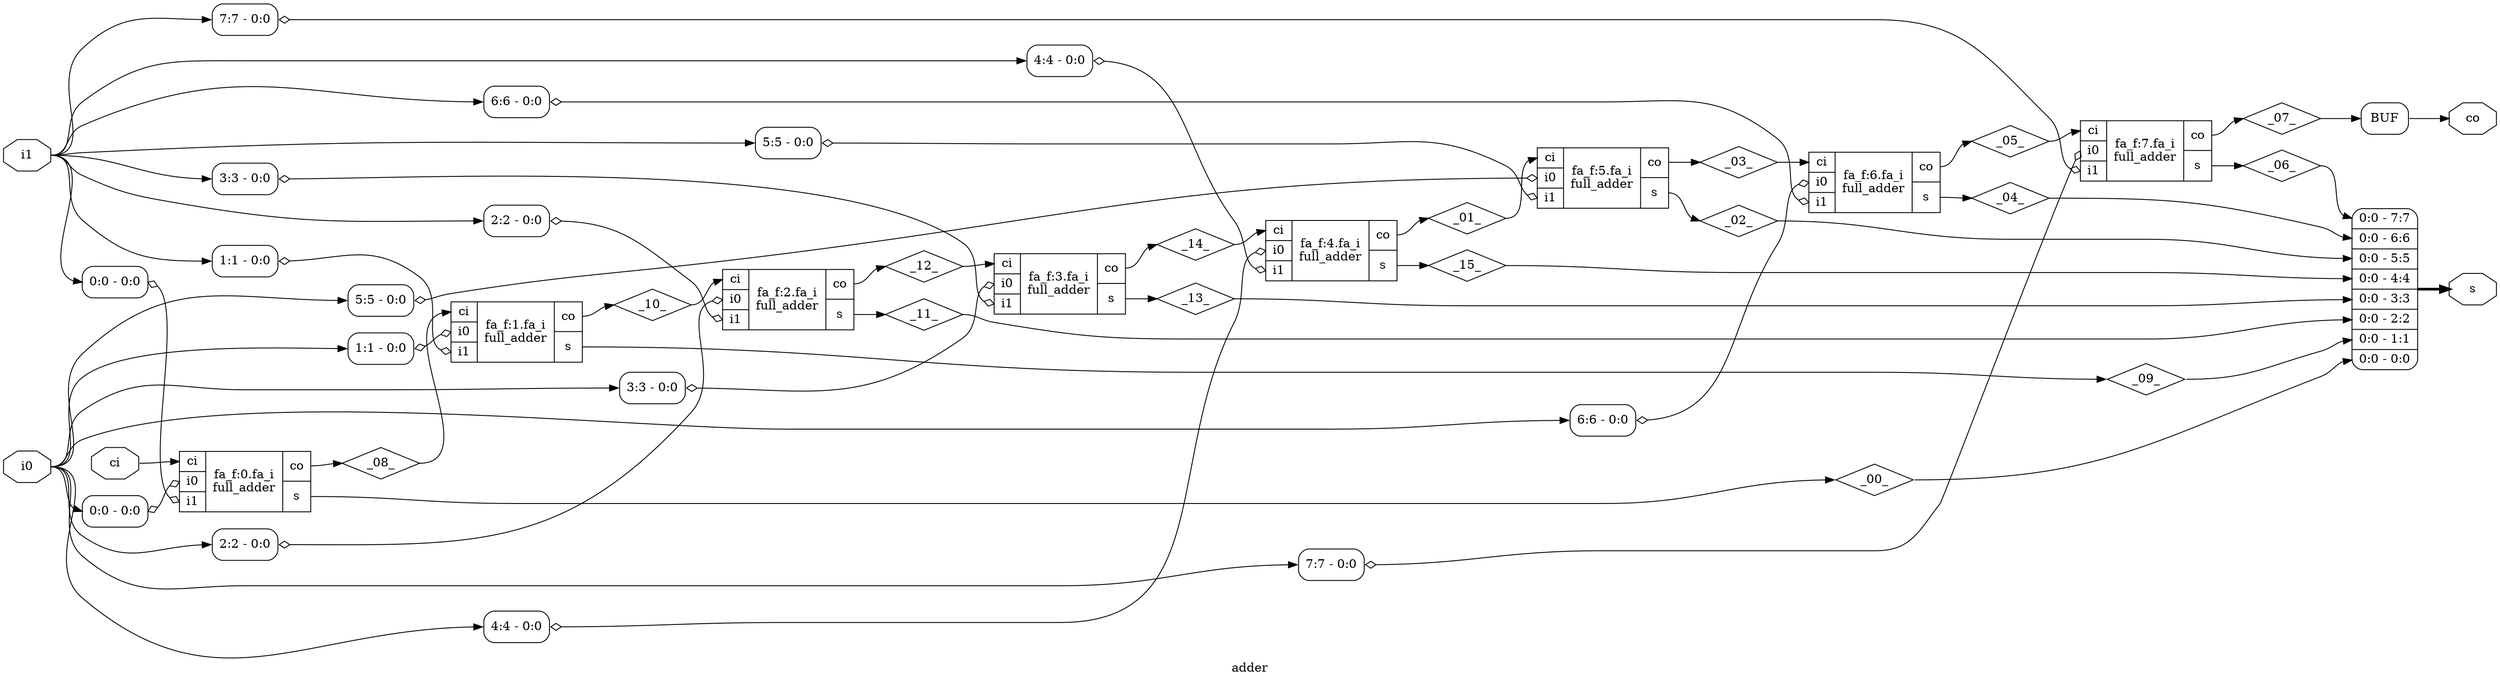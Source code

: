 digraph "adder" {
label="adder";
rankdir="LR";
remincross=true;
n1 [ shape=octagon, label="s", color="black", fontcolor="black" ];
n2 [ shape=octagon, label="i1", color="black", fontcolor="black" ];
n3 [ shape=octagon, label="i0", color="black", fontcolor="black" ];
n4 [ shape=octagon, label="co", color="black", fontcolor="black" ];
n5 [ shape=octagon, label="ci", color="black", fontcolor="black" ];
n6 [ shape=diamond, label="_15_", color="black", fontcolor="black" ];
n7 [ shape=diamond, label="_14_", color="black", fontcolor="black" ];
n8 [ shape=diamond, label="_13_", color="black", fontcolor="black" ];
n9 [ shape=diamond, label="_12_", color="black", fontcolor="black" ];
n10 [ shape=diamond, label="_11_", color="black", fontcolor="black" ];
n11 [ shape=diamond, label="_10_", color="black", fontcolor="black" ];
n12 [ shape=diamond, label="_09_", color="black", fontcolor="black" ];
n13 [ shape=diamond, label="_08_", color="black", fontcolor="black" ];
n14 [ shape=diamond, label="_07_", color="black", fontcolor="black" ];
n15 [ shape=diamond, label="_06_", color="black", fontcolor="black" ];
n16 [ shape=diamond, label="_05_", color="black", fontcolor="black" ];
n17 [ shape=diamond, label="_04_", color="black", fontcolor="black" ];
n18 [ shape=diamond, label="_03_", color="black", fontcolor="black" ];
n19 [ shape=diamond, label="_02_", color="black", fontcolor="black" ];
n20 [ shape=diamond, label="_01_", color="black", fontcolor="black" ];
n21 [ shape=diamond, label="_00_", color="black", fontcolor="black" ];
c22 [ shape=record, label="{{<p5> ci|<p3> i0|<p2> i1}|fa_f:7.fa_i\nfull_adder|{<p4> co|<p1> s}}" ];
x0 [ shape=record, style=rounded, label="<s0> 7:7 - 0:0 " ];
x0:e -> c22:p2:w [arrowhead=odiamond, arrowtail=odiamond, dir=both, color="black", label=""];
x1 [ shape=record, style=rounded, label="<s0> 7:7 - 0:0 " ];
x1:e -> c22:p3:w [arrowhead=odiamond, arrowtail=odiamond, dir=both, color="black", label=""];
c23 [ shape=record, label="{{<p5> ci|<p3> i0|<p2> i1}|fa_f:6.fa_i\nfull_adder|{<p4> co|<p1> s}}" ];
x2 [ shape=record, style=rounded, label="<s0> 6:6 - 0:0 " ];
x2:e -> c23:p2:w [arrowhead=odiamond, arrowtail=odiamond, dir=both, color="black", label=""];
x3 [ shape=record, style=rounded, label="<s0> 6:6 - 0:0 " ];
x3:e -> c23:p3:w [arrowhead=odiamond, arrowtail=odiamond, dir=both, color="black", label=""];
c24 [ shape=record, label="{{<p5> ci|<p3> i0|<p2> i1}|fa_f:5.fa_i\nfull_adder|{<p4> co|<p1> s}}" ];
x4 [ shape=record, style=rounded, label="<s0> 5:5 - 0:0 " ];
x4:e -> c24:p2:w [arrowhead=odiamond, arrowtail=odiamond, dir=both, color="black", label=""];
x5 [ shape=record, style=rounded, label="<s0> 5:5 - 0:0 " ];
x5:e -> c24:p3:w [arrowhead=odiamond, arrowtail=odiamond, dir=both, color="black", label=""];
c25 [ shape=record, label="{{<p5> ci|<p3> i0|<p2> i1}|fa_f:4.fa_i\nfull_adder|{<p4> co|<p1> s}}" ];
x6 [ shape=record, style=rounded, label="<s0> 4:4 - 0:0 " ];
x6:e -> c25:p2:w [arrowhead=odiamond, arrowtail=odiamond, dir=both, color="black", label=""];
x7 [ shape=record, style=rounded, label="<s0> 4:4 - 0:0 " ];
x7:e -> c25:p3:w [arrowhead=odiamond, arrowtail=odiamond, dir=both, color="black", label=""];
c26 [ shape=record, label="{{<p5> ci|<p3> i0|<p2> i1}|fa_f:3.fa_i\nfull_adder|{<p4> co|<p1> s}}" ];
x8 [ shape=record, style=rounded, label="<s0> 3:3 - 0:0 " ];
x8:e -> c26:p2:w [arrowhead=odiamond, arrowtail=odiamond, dir=both, color="black", label=""];
x9 [ shape=record, style=rounded, label="<s0> 3:3 - 0:0 " ];
x9:e -> c26:p3:w [arrowhead=odiamond, arrowtail=odiamond, dir=both, color="black", label=""];
c27 [ shape=record, label="{{<p5> ci|<p3> i0|<p2> i1}|fa_f:2.fa_i\nfull_adder|{<p4> co|<p1> s}}" ];
x10 [ shape=record, style=rounded, label="<s0> 2:2 - 0:0 " ];
x10:e -> c27:p2:w [arrowhead=odiamond, arrowtail=odiamond, dir=both, color="black", label=""];
x11 [ shape=record, style=rounded, label="<s0> 2:2 - 0:0 " ];
x11:e -> c27:p3:w [arrowhead=odiamond, arrowtail=odiamond, dir=both, color="black", label=""];
c28 [ shape=record, label="{{<p5> ci|<p3> i0|<p2> i1}|fa_f:1.fa_i\nfull_adder|{<p4> co|<p1> s}}" ];
x12 [ shape=record, style=rounded, label="<s0> 1:1 - 0:0 " ];
x12:e -> c28:p2:w [arrowhead=odiamond, arrowtail=odiamond, dir=both, color="black", label=""];
x13 [ shape=record, style=rounded, label="<s0> 1:1 - 0:0 " ];
x13:e -> c28:p3:w [arrowhead=odiamond, arrowtail=odiamond, dir=both, color="black", label=""];
c29 [ shape=record, label="{{<p5> ci|<p3> i0|<p2> i1}|fa_f:0.fa_i\nfull_adder|{<p4> co|<p1> s}}" ];
x14 [ shape=record, style=rounded, label="<s0> 0:0 - 0:0 " ];
x14:e -> c29:p2:w [arrowhead=odiamond, arrowtail=odiamond, dir=both, color="black", label=""];
x15 [ shape=record, style=rounded, label="<s0> 0:0 - 0:0 " ];
x15:e -> c29:p3:w [arrowhead=odiamond, arrowtail=odiamond, dir=both, color="black", label=""];
x16 [ shape=record, style=rounded, label="<s7> 0:0 - 7:7 |<s6> 0:0 - 6:6 |<s5> 0:0 - 5:5 |<s4> 0:0 - 4:4 |<s3> 0:0 - 3:3 |<s2> 0:0 - 2:2 |<s1> 0:0 - 1:1 |<s0> 0:0 - 0:0 " ];
x17 [shape=box, style=rounded, label="BUF"];
x16:e -> n1:w [color="black", style="setlinewidth(3)", label=""];
c27:p1:e -> n10:w [color="black", label=""];
n10:e -> x16:s2:w [color="black", label=""];
c28:p4:e -> n11:w [color="black", label=""];
n11:e -> c27:p5:w [color="black", label=""];
c28:p1:e -> n12:w [color="black", label=""];
n12:e -> x16:s1:w [color="black", label=""];
c29:p4:e -> n13:w [color="black", label=""];
n13:e -> c28:p5:w [color="black", label=""];
c22:p4:e -> n14:w [color="black", label=""];
n14:e -> x17:w:w [color="black", label=""];
c22:p1:e -> n15:w [color="black", label=""];
n15:e -> x16:s7:w [color="black", label=""];
c23:p4:e -> n16:w [color="black", label=""];
n16:e -> c22:p5:w [color="black", label=""];
c23:p1:e -> n17:w [color="black", label=""];
n17:e -> x16:s6:w [color="black", label=""];
c24:p4:e -> n18:w [color="black", label=""];
n18:e -> c23:p5:w [color="black", label=""];
c24:p1:e -> n19:w [color="black", label=""];
n19:e -> x16:s5:w [color="black", label=""];
n2:e -> x0:s0:w [color="black", label=""];
n2:e -> x10:s0:w [color="black", label=""];
n2:e -> x12:s0:w [color="black", label=""];
n2:e -> x14:s0:w [color="black", label=""];
n2:e -> x2:s0:w [color="black", label=""];
n2:e -> x4:s0:w [color="black", label=""];
n2:e -> x6:s0:w [color="black", label=""];
n2:e -> x8:s0:w [color="black", label=""];
c25:p4:e -> n20:w [color="black", label=""];
n20:e -> c24:p5:w [color="black", label=""];
c29:p1:e -> n21:w [color="black", label=""];
n21:e -> x16:s0:w [color="black", label=""];
n3:e -> x11:s0:w [color="black", label=""];
n3:e -> x13:s0:w [color="black", label=""];
n3:e -> x15:s0:w [color="black", label=""];
n3:e -> x1:s0:w [color="black", label=""];
n3:e -> x3:s0:w [color="black", label=""];
n3:e -> x5:s0:w [color="black", label=""];
n3:e -> x7:s0:w [color="black", label=""];
n3:e -> x9:s0:w [color="black", label=""];
x17:e:e -> n4:w [color="black", label=""];
n5:e -> c29:p5:w [color="black", label=""];
c25:p1:e -> n6:w [color="black", label=""];
n6:e -> x16:s4:w [color="black", label=""];
c26:p4:e -> n7:w [color="black", label=""];
n7:e -> c25:p5:w [color="black", label=""];
c26:p1:e -> n8:w [color="black", label=""];
n8:e -> x16:s3:w [color="black", label=""];
c27:p4:e -> n9:w [color="black", label=""];
n9:e -> c26:p5:w [color="black", label=""];
}
